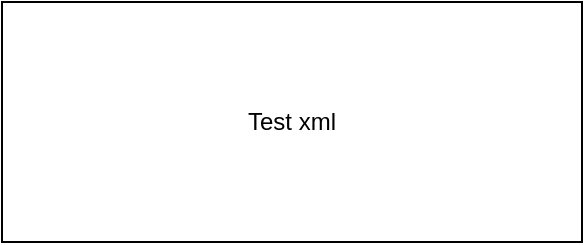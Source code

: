 <mxfile version="21.8.0" type="github">
  <diagram name="Page-1" id="C4dI0QD6Gjv0VmhcaG2w">
    <mxGraphModel dx="1050" dy="574" grid="1" gridSize="10" guides="1" tooltips="1" connect="1" arrows="1" fold="1" page="1" pageScale="1" pageWidth="827" pageHeight="1169" math="0" shadow="0">
      <root>
        <mxCell id="0" />
        <mxCell id="1" parent="0" />
        <mxCell id="-SDqIbPEVORPImg82mjy-1" value="Test xml" style="rounded=0;whiteSpace=wrap;html=1;" vertex="1" parent="1">
          <mxGeometry x="230" y="110" width="290" height="120" as="geometry" />
        </mxCell>
      </root>
    </mxGraphModel>
  </diagram>
</mxfile>
